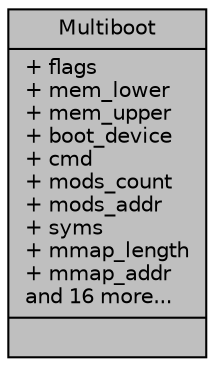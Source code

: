 digraph "Multiboot"
{
 // LATEX_PDF_SIZE
  edge [fontname="Helvetica",fontsize="10",labelfontname="Helvetica",labelfontsize="10"];
  node [fontname="Helvetica",fontsize="10",shape=record];
  Node1 [label="{Multiboot\n|+ flags\l+ mem_lower\l+ mem_upper\l+ boot_device\l+ cmd\l+ mods_count\l+ mods_addr\l+ syms\l+ mmap_length\l+ mmap_addr\land 16 more...\l|}",height=0.2,width=0.4,color="black", fillcolor="grey75", style="filled", fontcolor="black",tooltip=" "];
}
